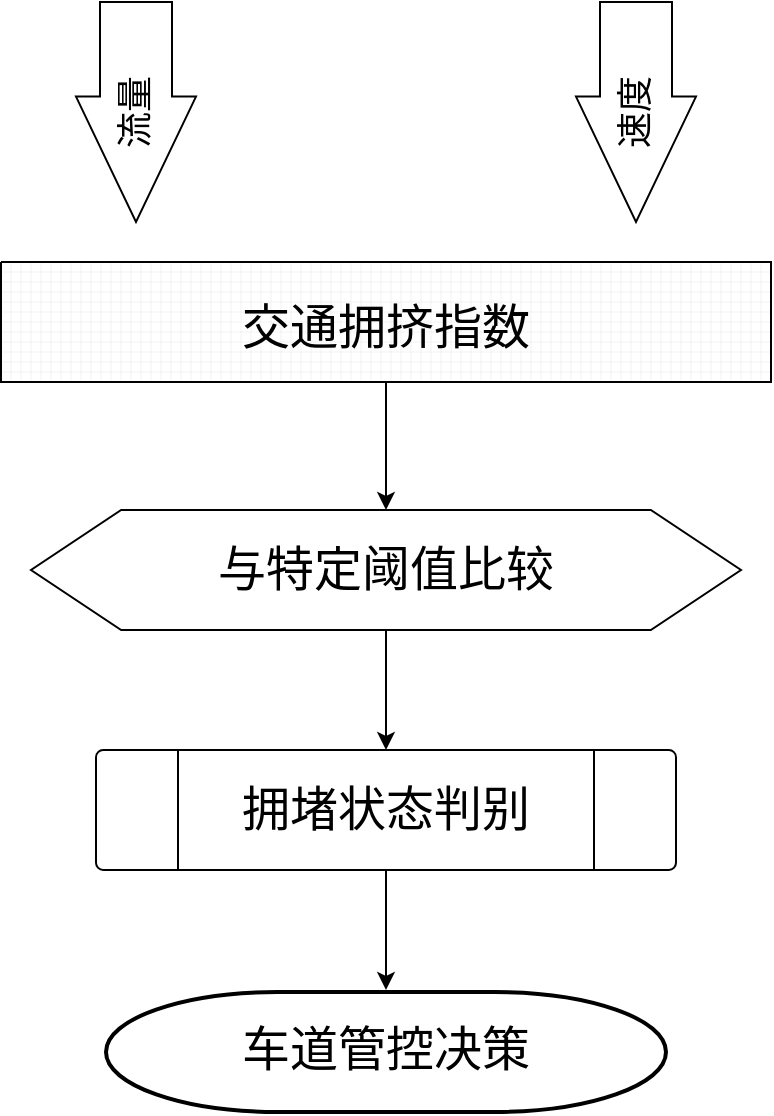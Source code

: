 <mxfile version="24.7.16" pages="2">
  <diagram name="第 1 页" id="ZnO_zt4kVgX9BatXzFn4">
    <mxGraphModel dx="1500" dy="861" grid="1" gridSize="10" guides="1" tooltips="1" connect="1" arrows="1" fold="1" page="1" pageScale="1" pageWidth="827" pageHeight="1169" math="0" shadow="0">
      <root>
        <mxCell id="0" />
        <mxCell id="1" parent="0" />
        <mxCell id="IemWT1njiil_uN7K83db-2" value="&lt;h2&gt;&lt;br&gt;&lt;/h2&gt;" style="shape=singleArrow;direction=south;whiteSpace=wrap;html=1;arrowWidth=0.6;arrowSize=0.57;" vertex="1" parent="1">
          <mxGeometry x="280" y="190" width="60" height="110" as="geometry" />
        </mxCell>
        <mxCell id="IemWT1njiil_uN7K83db-3" value="&lt;pre&gt;&lt;font style=&quot;font-size: 18px;&quot; face=&quot;Helvetica&quot;&gt;流量&lt;/font&gt;&lt;/pre&gt;" style="text;strokeColor=none;align=center;fillColor=none;html=1;verticalAlign=middle;whiteSpace=wrap;rounded=0;rotation=-90;" vertex="1" parent="1">
          <mxGeometry x="280" y="230" width="60" height="30" as="geometry" />
        </mxCell>
        <mxCell id="IemWT1njiil_uN7K83db-4" value="&lt;h2&gt;&lt;br&gt;&lt;/h2&gt;" style="shape=singleArrow;direction=south;whiteSpace=wrap;html=1;arrowWidth=0.6;arrowSize=0.57;" vertex="1" parent="1">
          <mxGeometry x="530" y="190" width="60" height="110" as="geometry" />
        </mxCell>
        <mxCell id="IemWT1njiil_uN7K83db-5" value="&lt;pre&gt;&lt;font style=&quot;font-size: 18px;&quot; face=&quot;Helvetica&quot;&gt;速度&lt;/font&gt;&lt;/pre&gt;" style="text;strokeColor=none;align=center;fillColor=none;html=1;verticalAlign=middle;whiteSpace=wrap;rounded=0;rotation=-90;" vertex="1" parent="1">
          <mxGeometry x="530" y="230" width="60" height="30" as="geometry" />
        </mxCell>
        <mxCell id="IemWT1njiil_uN7K83db-7" value="" style="verticalLabelPosition=bottom;verticalAlign=top;html=1;shape=mxgraph.basic.patternFillRect;fillStyle=grid;step=5;fillStrokeWidth=0.2;fillStrokeColor=#dddddd;" vertex="1" parent="1">
          <mxGeometry x="242.5" y="320" width="385" height="60" as="geometry" />
        </mxCell>
        <mxCell id="IemWT1njiil_uN7K83db-14" value="" style="edgeStyle=orthogonalEdgeStyle;rounded=0;orthogonalLoop=1;jettySize=auto;html=1;exitX=0.5;exitY=1;exitDx=0;exitDy=0;exitPerimeter=0;" edge="1" parent="1" source="IemWT1njiil_uN7K83db-7" target="IemWT1njiil_uN7K83db-13">
          <mxGeometry relative="1" as="geometry">
            <mxPoint x="435" y="390" as="sourcePoint" />
          </mxGeometry>
        </mxCell>
        <mxCell id="IemWT1njiil_uN7K83db-8" value="&lt;pre&gt;&lt;font style=&quot;font-size: 24px;&quot; face=&quot;Helvetica&quot;&gt;交通拥挤指数&lt;/font&gt;&lt;/pre&gt;" style="text;strokeColor=none;align=center;fillColor=none;html=1;verticalAlign=middle;whiteSpace=wrap;rounded=0;rotation=0;" vertex="1" parent="1">
          <mxGeometry x="305" y="335" width="260" height="35" as="geometry" />
        </mxCell>
        <mxCell id="IemWT1njiil_uN7K83db-13" value="" style="verticalLabelPosition=bottom;verticalAlign=top;html=1;shape=hexagon;perimeter=hexagonPerimeter2;arcSize=6;size=0.127;" vertex="1" parent="1">
          <mxGeometry x="257.5" y="444" width="355" height="60" as="geometry" />
        </mxCell>
        <mxCell id="IemWT1njiil_uN7K83db-22" value="" style="edgeStyle=orthogonalEdgeStyle;rounded=0;orthogonalLoop=1;jettySize=auto;html=1;entryX=0.5;entryY=0;entryDx=0;entryDy=0;exitX=0.5;exitY=1;exitDx=0;exitDy=0;" edge="1" parent="1" source="IemWT1njiil_uN7K83db-13" target="IemWT1njiil_uN7K83db-16">
          <mxGeometry relative="1" as="geometry">
            <mxPoint x="440" y="584" as="targetPoint" />
          </mxGeometry>
        </mxCell>
        <mxCell id="IemWT1njiil_uN7K83db-15" value="&lt;pre&gt;&lt;font style=&quot;font-size: 24px;&quot; face=&quot;Helvetica&quot;&gt;与特定阈值比较&lt;/font&gt;&lt;/pre&gt;" style="text;strokeColor=none;align=center;fillColor=none;html=1;verticalAlign=middle;whiteSpace=wrap;rounded=0;rotation=0;" vertex="1" parent="1">
          <mxGeometry x="305" y="456.5" width="260" height="35" as="geometry" />
        </mxCell>
        <mxCell id="IemWT1njiil_uN7K83db-24" value="" style="edgeStyle=orthogonalEdgeStyle;rounded=0;orthogonalLoop=1;jettySize=auto;html=1;" edge="1" parent="1" source="IemWT1njiil_uN7K83db-16">
          <mxGeometry relative="1" as="geometry">
            <mxPoint x="435.0" y="684.0" as="targetPoint" />
          </mxGeometry>
        </mxCell>
        <mxCell id="IemWT1njiil_uN7K83db-16" value="" style="verticalLabelPosition=bottom;verticalAlign=top;html=1;shape=process;whiteSpace=wrap;rounded=1;size=0.14;arcSize=6;" vertex="1" parent="1">
          <mxGeometry x="290" y="564" width="290" height="60" as="geometry" />
        </mxCell>
        <mxCell id="IemWT1njiil_uN7K83db-17" value="&lt;pre&gt;&lt;font style=&quot;font-size: 24px;&quot; face=&quot;Helvetica&quot;&gt;拥堵状态判别&lt;/font&gt;&lt;/pre&gt;" style="text;strokeColor=none;align=center;fillColor=none;html=1;verticalAlign=middle;whiteSpace=wrap;rounded=0;rotation=0;" vertex="1" parent="1">
          <mxGeometry x="305" y="576.5" width="260" height="35" as="geometry" />
        </mxCell>
        <mxCell id="IemWT1njiil_uN7K83db-25" value="" style="group" vertex="1" connectable="0" parent="1">
          <mxGeometry x="295" y="685" width="280" height="60" as="geometry" />
        </mxCell>
        <mxCell id="IemWT1njiil_uN7K83db-20" value="" style="strokeWidth=2;html=1;shape=mxgraph.flowchart.terminator;whiteSpace=wrap;" vertex="1" parent="IemWT1njiil_uN7K83db-25">
          <mxGeometry width="280" height="60" as="geometry" />
        </mxCell>
        <mxCell id="IemWT1njiil_uN7K83db-21" value="&lt;pre&gt;&lt;font style=&quot;font-size: 24px;&quot; face=&quot;Helvetica&quot;&gt;车道管控决策&lt;/font&gt;&lt;/pre&gt;" style="text;strokeColor=none;align=center;fillColor=none;html=1;verticalAlign=middle;whiteSpace=wrap;rounded=0;rotation=0;" vertex="1" parent="IemWT1njiil_uN7K83db-25">
          <mxGeometry x="10" y="11.5" width="260" height="35" as="geometry" />
        </mxCell>
      </root>
    </mxGraphModel>
  </diagram>
  <diagram id="ATgunanKqAJiKMlAkaDY" name="第 2 页">
    <mxGraphModel dx="1050" dy="603" grid="1" gridSize="10" guides="1" tooltips="1" connect="1" arrows="1" fold="1" page="1" pageScale="1" pageWidth="827" pageHeight="1169" math="0" shadow="0">
      <root>
        <mxCell id="0" />
        <mxCell id="1" parent="0" />
        <mxCell id="4FDpmveu3dn4XoYUEMS0-7" value="" style="edgeStyle=orthogonalEdgeStyle;rounded=0;orthogonalLoop=1;jettySize=auto;html=1;entryX=0.635;entryY=0.005;entryDx=0;entryDy=0;entryPerimeter=0;" edge="1" parent="1">
          <mxGeometry relative="1" as="geometry">
            <mxPoint x="204.4" y="170" as="sourcePoint" />
            <mxPoint x="204.125" y="230.2" as="targetPoint" />
          </mxGeometry>
        </mxCell>
        <mxCell id="UgBSRvwNSuK6WU18R5Vm-1" value="" style="rounded=1;whiteSpace=wrap;html=1;" vertex="1" parent="1">
          <mxGeometry x="116" y="100" width="190" height="70" as="geometry" />
        </mxCell>
        <mxCell id="4FDpmveu3dn4XoYUEMS0-1" value="&lt;pre&gt;&lt;font style=&quot;font-size: 18px;&quot; face=&quot;Helvetica&quot;&gt;输入端&lt;/font&gt;&lt;/pre&gt;" style="text;strokeColor=none;align=center;fillColor=none;html=1;verticalAlign=middle;whiteSpace=wrap;rounded=0;rotation=0;" vertex="1" parent="1">
          <mxGeometry x="106" y="100" width="112.667" height="40" as="geometry" />
        </mxCell>
        <mxCell id="4FDpmveu3dn4XoYUEMS0-3" value="&lt;pre&gt;&lt;font style=&quot;font-size: 18px;&quot; face=&quot;Helvetica&quot;&gt;（输入视频）&lt;/font&gt;&lt;/pre&gt;" style="text;strokeColor=none;align=center;fillColor=none;html=1;verticalAlign=middle;whiteSpace=wrap;rounded=0;rotation=0;" vertex="1" parent="1">
          <mxGeometry x="140.003" y="130" width="112.667" height="40" as="geometry" />
        </mxCell>
        <mxCell id="4FDpmveu3dn4XoYUEMS0-10" value="" style="group" vertex="1" connectable="0" parent="1">
          <mxGeometry x="85" y="230" width="221" height="70" as="geometry" />
        </mxCell>
        <mxCell id="4FDpmveu3dn4XoYUEMS0-4" value="" style="rounded=1;whiteSpace=wrap;html=1;" vertex="1" parent="4FDpmveu3dn4XoYUEMS0-10">
          <mxGeometry x="31" width="190" height="70" as="geometry" />
        </mxCell>
        <mxCell id="4FDpmveu3dn4XoYUEMS0-5" value="&lt;pre&gt;&lt;font style=&quot;font-size: 18px;&quot; face=&quot;Helvetica&quot;&gt;Backbone&lt;/font&gt;&lt;/pre&gt;" style="text;strokeColor=none;align=center;fillColor=none;html=1;verticalAlign=middle;whiteSpace=wrap;rounded=0;rotation=0;" vertex="1" parent="4FDpmveu3dn4XoYUEMS0-10">
          <mxGeometry width="175" height="40" as="geometry" />
        </mxCell>
        <mxCell id="4FDpmveu3dn4XoYUEMS0-6" value="&lt;pre&gt;&lt;font style=&quot;font-size: 18px;&quot; face=&quot;Helvetica&quot;&gt;（提取视频特征）&lt;/font&gt;&lt;/pre&gt;" style="text;strokeColor=none;align=center;fillColor=none;html=1;verticalAlign=middle;whiteSpace=wrap;rounded=0;rotation=0;" vertex="1" parent="4FDpmveu3dn4XoYUEMS0-10">
          <mxGeometry x="65" y="30" width="110" height="40" as="geometry" />
        </mxCell>
        <mxCell id="4FDpmveu3dn4XoYUEMS0-15" value="" style="group" vertex="1" connectable="0" parent="1">
          <mxGeometry x="120" y="360" width="190" height="70" as="geometry" />
        </mxCell>
        <mxCell id="4FDpmveu3dn4XoYUEMS0-12" value="" style="rounded=1;whiteSpace=wrap;html=1;" vertex="1" parent="4FDpmveu3dn4XoYUEMS0-15">
          <mxGeometry x="0.5" y="-5" width="190" height="70" as="geometry" />
        </mxCell>
        <mxCell id="4FDpmveu3dn4XoYUEMS0-13" value="&lt;pre&gt;&lt;font style=&quot;font-size: 18px;&quot; face=&quot;Helvetica&quot;&gt;Neck(检测视频目标)&lt;/font&gt;&lt;/pre&gt;" style="text;strokeColor=none;align=center;fillColor=none;html=1;verticalAlign=middle;whiteSpace=wrap;rounded=0;rotation=0;" vertex="1" parent="4FDpmveu3dn4XoYUEMS0-15">
          <mxGeometry x="20" y="10" width="162.5" height="40" as="geometry" />
        </mxCell>
        <mxCell id="4FDpmveu3dn4XoYUEMS0-21" value="" style="edgeStyle=orthogonalEdgeStyle;rounded=0;orthogonalLoop=1;jettySize=auto;html=1;entryX=0.45;entryY=-0.023;entryDx=0;entryDy=0;entryPerimeter=0;exitX=0.5;exitY=1;exitDx=0;exitDy=0;" edge="1" parent="1" source="4FDpmveu3dn4XoYUEMS0-6">
          <mxGeometry relative="1" as="geometry">
            <mxPoint x="204" y="300" as="sourcePoint" />
            <mxPoint x="205" y="353.39" as="targetPoint" />
          </mxGeometry>
        </mxCell>
        <mxCell id="4FDpmveu3dn4XoYUEMS0-23" value="" style="group" vertex="1" connectable="0" parent="1">
          <mxGeometry x="413" y="360" width="190" height="70" as="geometry" />
        </mxCell>
        <mxCell id="4FDpmveu3dn4XoYUEMS0-24" value="" style="rounded=1;whiteSpace=wrap;html=1;" vertex="1" parent="4FDpmveu3dn4XoYUEMS0-23">
          <mxGeometry x="0.5" y="-5" width="190" height="70" as="geometry" />
        </mxCell>
        <mxCell id="4FDpmveu3dn4XoYUEMS0-25" value="&lt;pre&gt;&lt;font style=&quot;font-size: 18px;&quot; face=&quot;Helvetica&quot;&gt;Neck(检测视频目标)&lt;/font&gt;&lt;/pre&gt;" style="text;strokeColor=none;align=center;fillColor=none;html=1;verticalAlign=middle;whiteSpace=wrap;rounded=0;rotation=0;" vertex="1" parent="4FDpmveu3dn4XoYUEMS0-23">
          <mxGeometry x="20" y="10" width="162.5" height="40" as="geometry" />
        </mxCell>
        <mxCell id="4FDpmveu3dn4XoYUEMS0-26" value="" style="edgeStyle=orthogonalEdgeStyle;rounded=0;orthogonalLoop=1;jettySize=auto;html=1;" edge="1" parent="1" target="4FDpmveu3dn4XoYUEMS0-24">
          <mxGeometry relative="1" as="geometry">
            <mxPoint x="310" y="390" as="sourcePoint" />
          </mxGeometry>
        </mxCell>
        <mxCell id="4FDpmveu3dn4XoYUEMS0-31" value="" style="rounded=1;whiteSpace=wrap;html=1;" vertex="1" parent="1">
          <mxGeometry x="413" y="230" width="190" height="70" as="geometry" />
        </mxCell>
        <mxCell id="4FDpmveu3dn4XoYUEMS0-32" value="&lt;pre&gt;&lt;font style=&quot;font-size: 18px;&quot; face=&quot;Helvetica&quot;&gt;预测输出&lt;/font&gt;&lt;/pre&gt;" style="text;strokeColor=none;align=center;fillColor=none;html=1;verticalAlign=middle;whiteSpace=wrap;rounded=0;rotation=0;" vertex="1" parent="1">
          <mxGeometry x="415" y="230" width="112.667" height="40" as="geometry" />
        </mxCell>
        <mxCell id="4FDpmveu3dn4XoYUEMS0-33" value="&lt;pre&gt;&lt;font style=&quot;font-size: 18px;&quot; face=&quot;Helvetica&quot;&gt;（输出视频数据）&lt;/font&gt;&lt;/pre&gt;" style="text;strokeColor=none;align=center;fillColor=none;html=1;verticalAlign=middle;whiteSpace=wrap;rounded=0;rotation=0;" vertex="1" parent="1">
          <mxGeometry x="453.003" y="260" width="112.667" height="40" as="geometry" />
        </mxCell>
        <mxCell id="4FDpmveu3dn4XoYUEMS0-34" value="" style="edgeStyle=orthogonalEdgeStyle;rounded=0;orthogonalLoop=1;jettySize=auto;html=1;entryX=0.5;entryY=1;entryDx=0;entryDy=0;" edge="1" parent="1" source="4FDpmveu3dn4XoYUEMS0-24" target="4FDpmveu3dn4XoYUEMS0-33">
          <mxGeometry relative="1" as="geometry">
            <mxPoint x="516" y="310" as="targetPoint" />
          </mxGeometry>
        </mxCell>
      </root>
    </mxGraphModel>
  </diagram>
</mxfile>
